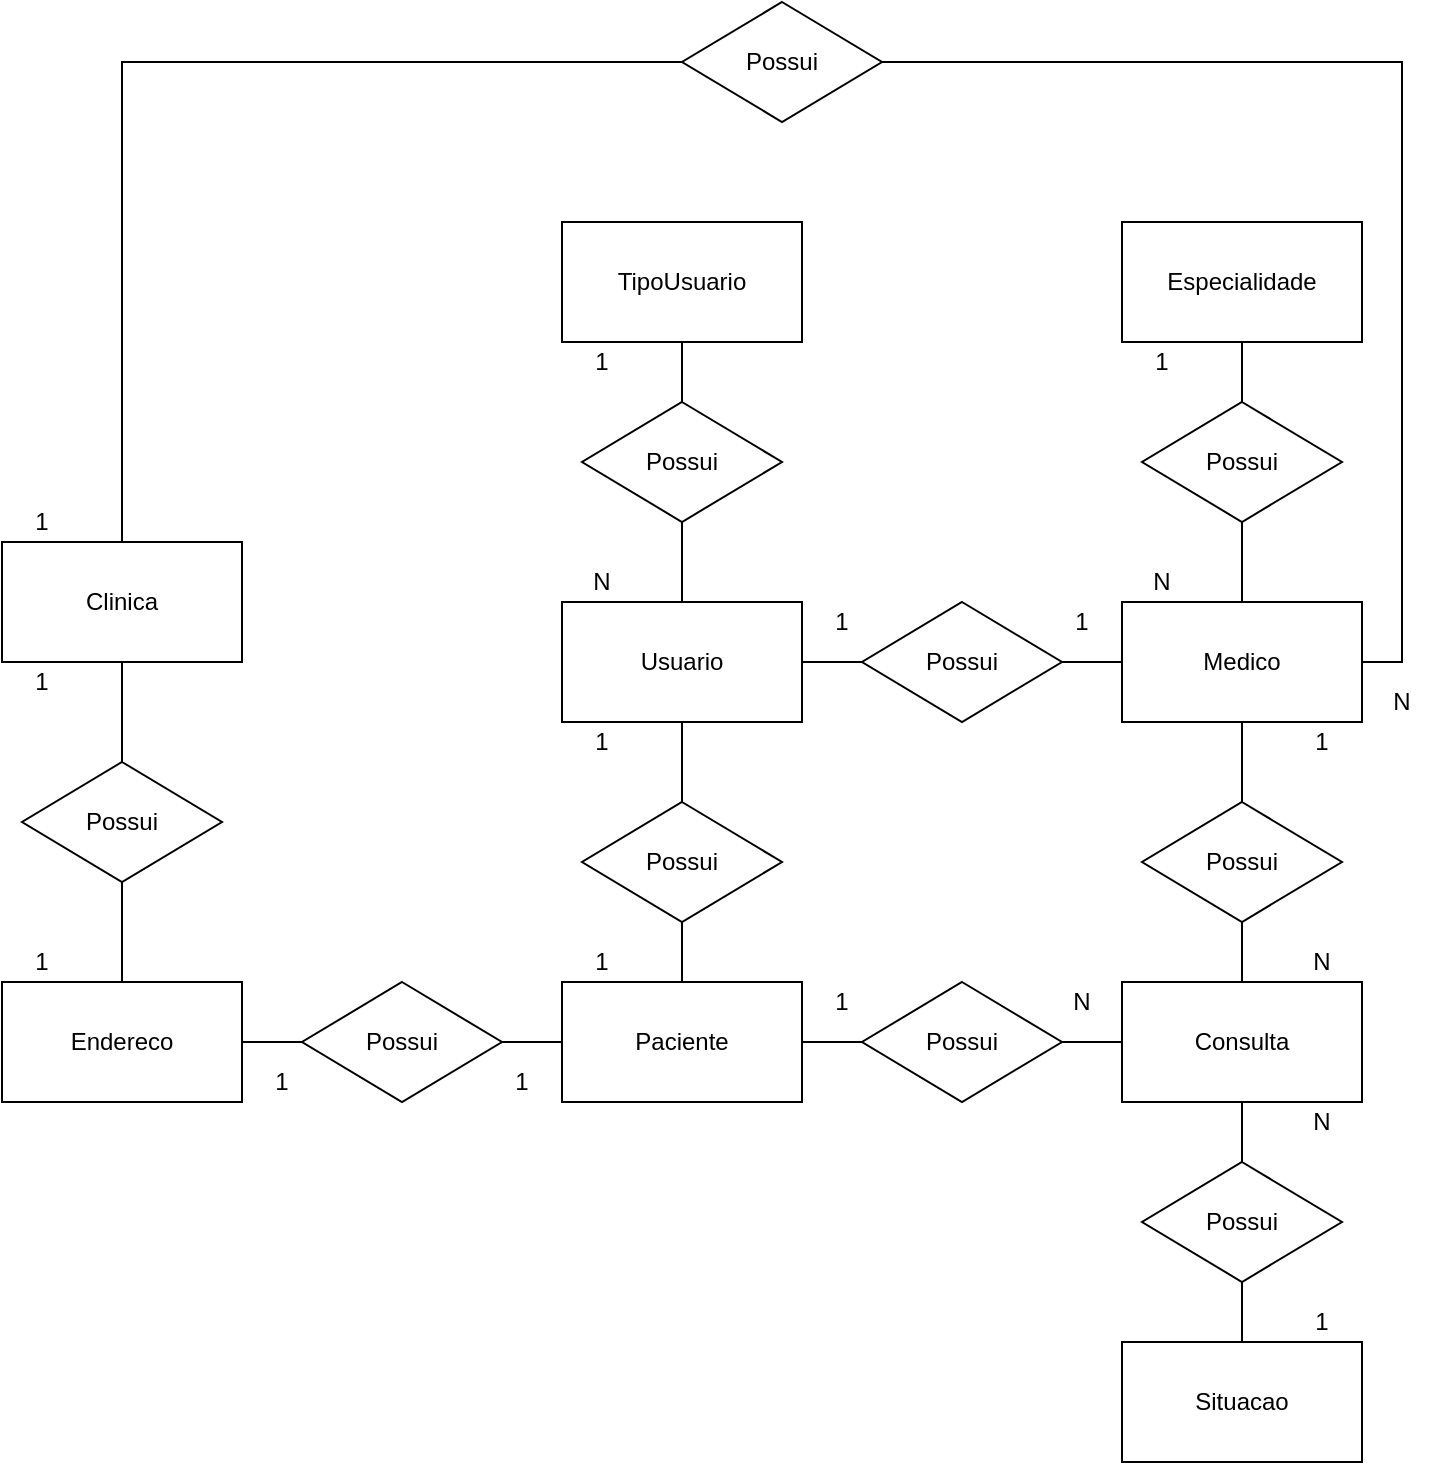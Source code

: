 <mxfile version="14.9.8" type="device" pages="2"><diagram id="NN5itwvlC7wCVnkC9yzp" name="Conceitual"><mxGraphModel dx="1483" dy="1996" grid="1" gridSize="10" guides="1" tooltips="1" connect="1" arrows="1" fold="1" page="1" pageScale="1" pageWidth="827" pageHeight="1169" math="0" shadow="0"><root><mxCell id="Fr-ftVOJ11gkCHemLK6q-0"/><mxCell id="Fr-ftVOJ11gkCHemLK6q-1" parent="Fr-ftVOJ11gkCHemLK6q-0"/><mxCell id="ZaC8-4kga8OkgwDO7q-s-0" value="Clinica" style="rounded=0;whiteSpace=wrap;html=1;" vertex="1" parent="Fr-ftVOJ11gkCHemLK6q-1"><mxGeometry x="53" y="-780" width="120" height="60" as="geometry"/></mxCell><mxCell id="ZaC8-4kga8OkgwDO7q-s-30" value="" style="edgeStyle=orthogonalEdgeStyle;rounded=0;orthogonalLoop=1;jettySize=auto;html=1;endArrow=none;endFill=0;" edge="1" parent="Fr-ftVOJ11gkCHemLK6q-1" source="ZaC8-4kga8OkgwDO7q-s-2" target="ZaC8-4kga8OkgwDO7q-s-8"><mxGeometry relative="1" as="geometry"/></mxCell><mxCell id="ZaC8-4kga8OkgwDO7q-s-41" value="" style="edgeStyle=orthogonalEdgeStyle;rounded=0;orthogonalLoop=1;jettySize=auto;html=1;endArrow=none;endFill=0;" edge="1" parent="Fr-ftVOJ11gkCHemLK6q-1" source="ZaC8-4kga8OkgwDO7q-s-2" target="ZaC8-4kga8OkgwDO7q-s-9"><mxGeometry relative="1" as="geometry"/></mxCell><mxCell id="ZaC8-4kga8OkgwDO7q-s-2" value="Usuario" style="rounded=0;whiteSpace=wrap;html=1;" vertex="1" parent="Fr-ftVOJ11gkCHemLK6q-1"><mxGeometry x="333" y="-750" width="120" height="60" as="geometry"/></mxCell><mxCell id="ZaC8-4kga8OkgwDO7q-s-24" value="" style="edgeStyle=orthogonalEdgeStyle;rounded=0;orthogonalLoop=1;jettySize=auto;html=1;endArrow=none;endFill=0;" edge="1" parent="Fr-ftVOJ11gkCHemLK6q-1" source="ZaC8-4kga8OkgwDO7q-s-3" target="ZaC8-4kga8OkgwDO7q-s-17"><mxGeometry relative="1" as="geometry"/></mxCell><mxCell id="ZaC8-4kga8OkgwDO7q-s-39" value="" style="edgeStyle=orthogonalEdgeStyle;rounded=0;orthogonalLoop=1;jettySize=auto;html=1;endArrow=none;endFill=0;" edge="1" parent="Fr-ftVOJ11gkCHemLK6q-1" source="ZaC8-4kga8OkgwDO7q-s-3" target="ZaC8-4kga8OkgwDO7q-s-13"><mxGeometry relative="1" as="geometry"/></mxCell><mxCell id="ZaC8-4kga8OkgwDO7q-s-42" value="" style="edgeStyle=orthogonalEdgeStyle;rounded=0;orthogonalLoop=1;jettySize=auto;html=1;endArrow=none;endFill=0;" edge="1" parent="Fr-ftVOJ11gkCHemLK6q-1" source="ZaC8-4kga8OkgwDO7q-s-3" target="ZaC8-4kga8OkgwDO7q-s-9"><mxGeometry relative="1" as="geometry"/></mxCell><mxCell id="ZaC8-4kga8OkgwDO7q-s-3" value="Paciente" style="rounded=0;whiteSpace=wrap;html=1;" vertex="1" parent="Fr-ftVOJ11gkCHemLK6q-1"><mxGeometry x="333" y="-560" width="120" height="60" as="geometry"/></mxCell><mxCell id="ZaC8-4kga8OkgwDO7q-s-34" value="" style="edgeStyle=orthogonalEdgeStyle;rounded=0;orthogonalLoop=1;jettySize=auto;html=1;endArrow=none;endFill=0;" edge="1" parent="Fr-ftVOJ11gkCHemLK6q-1" source="ZaC8-4kga8OkgwDO7q-s-4" target="ZaC8-4kga8OkgwDO7q-s-6"><mxGeometry relative="1" as="geometry"/></mxCell><mxCell id="ZaC8-4kga8OkgwDO7q-s-36" value="" style="edgeStyle=orthogonalEdgeStyle;rounded=0;orthogonalLoop=1;jettySize=auto;html=1;endArrow=none;endFill=0;" edge="1" parent="Fr-ftVOJ11gkCHemLK6q-1" source="ZaC8-4kga8OkgwDO7q-s-4" target="ZaC8-4kga8OkgwDO7q-s-12"><mxGeometry relative="1" as="geometry"/></mxCell><mxCell id="ZaC8-4kga8OkgwDO7q-s-4" value="Medico" style="rounded=0;whiteSpace=wrap;html=1;" vertex="1" parent="Fr-ftVOJ11gkCHemLK6q-1"><mxGeometry x="613" y="-750" width="120" height="60" as="geometry"/></mxCell><mxCell id="ZaC8-4kga8OkgwDO7q-s-5" value="Especialidade" style="rounded=0;whiteSpace=wrap;html=1;" vertex="1" parent="Fr-ftVOJ11gkCHemLK6q-1"><mxGeometry x="613" y="-940" width="120" height="60" as="geometry"/></mxCell><mxCell id="ZaC8-4kga8OkgwDO7q-s-35" value="" style="edgeStyle=orthogonalEdgeStyle;rounded=0;orthogonalLoop=1;jettySize=auto;html=1;endArrow=none;endFill=0;" edge="1" parent="Fr-ftVOJ11gkCHemLK6q-1" source="ZaC8-4kga8OkgwDO7q-s-6" target="ZaC8-4kga8OkgwDO7q-s-5"><mxGeometry relative="1" as="geometry"/></mxCell><mxCell id="ZaC8-4kga8OkgwDO7q-s-6" value="Possui" style="rhombus;whiteSpace=wrap;html=1;" vertex="1" parent="Fr-ftVOJ11gkCHemLK6q-1"><mxGeometry x="623" y="-850" width="100" height="60" as="geometry"/></mxCell><mxCell id="ZaC8-4kga8OkgwDO7q-s-7" value="TipoUsuario" style="rounded=0;whiteSpace=wrap;html=1;" vertex="1" parent="Fr-ftVOJ11gkCHemLK6q-1"><mxGeometry x="333" y="-940" width="120" height="60" as="geometry"/></mxCell><mxCell id="ZaC8-4kga8OkgwDO7q-s-31" value="" style="edgeStyle=orthogonalEdgeStyle;rounded=0;orthogonalLoop=1;jettySize=auto;html=1;endArrow=none;endFill=0;" edge="1" parent="Fr-ftVOJ11gkCHemLK6q-1" source="ZaC8-4kga8OkgwDO7q-s-8" target="ZaC8-4kga8OkgwDO7q-s-7"><mxGeometry relative="1" as="geometry"/></mxCell><mxCell id="ZaC8-4kga8OkgwDO7q-s-8" value="Possui" style="rhombus;whiteSpace=wrap;html=1;" vertex="1" parent="Fr-ftVOJ11gkCHemLK6q-1"><mxGeometry x="343" y="-850" width="100" height="60" as="geometry"/></mxCell><mxCell id="ZaC8-4kga8OkgwDO7q-s-9" value="Possui" style="rhombus;whiteSpace=wrap;html=1;" vertex="1" parent="Fr-ftVOJ11gkCHemLK6q-1"><mxGeometry x="343" y="-650" width="100" height="60" as="geometry"/></mxCell><mxCell id="ZaC8-4kga8OkgwDO7q-s-32" value="" style="edgeStyle=orthogonalEdgeStyle;rounded=0;orthogonalLoop=1;jettySize=auto;html=1;endArrow=none;endFill=0;" edge="1" parent="Fr-ftVOJ11gkCHemLK6q-1" source="ZaC8-4kga8OkgwDO7q-s-10" target="ZaC8-4kga8OkgwDO7q-s-2"><mxGeometry relative="1" as="geometry"/></mxCell><mxCell id="ZaC8-4kga8OkgwDO7q-s-33" value="" style="edgeStyle=orthogonalEdgeStyle;rounded=0;orthogonalLoop=1;jettySize=auto;html=1;endArrow=none;endFill=0;" edge="1" parent="Fr-ftVOJ11gkCHemLK6q-1" source="ZaC8-4kga8OkgwDO7q-s-10" target="ZaC8-4kga8OkgwDO7q-s-4"><mxGeometry relative="1" as="geometry"/></mxCell><mxCell id="ZaC8-4kga8OkgwDO7q-s-10" value="Possui" style="rhombus;whiteSpace=wrap;html=1;" vertex="1" parent="Fr-ftVOJ11gkCHemLK6q-1"><mxGeometry x="483" y="-750" width="100" height="60" as="geometry"/></mxCell><mxCell id="ZaC8-4kga8OkgwDO7q-s-38" value="" style="edgeStyle=orthogonalEdgeStyle;rounded=0;orthogonalLoop=1;jettySize=auto;html=1;endArrow=none;endFill=0;" edge="1" parent="Fr-ftVOJ11gkCHemLK6q-1" source="ZaC8-4kga8OkgwDO7q-s-11" target="ZaC8-4kga8OkgwDO7q-s-14"><mxGeometry relative="1" as="geometry"/></mxCell><mxCell id="ZaC8-4kga8OkgwDO7q-s-11" value="Consulta" style="rounded=0;whiteSpace=wrap;html=1;" vertex="1" parent="Fr-ftVOJ11gkCHemLK6q-1"><mxGeometry x="613" y="-560" width="120" height="60" as="geometry"/></mxCell><mxCell id="ZaC8-4kga8OkgwDO7q-s-37" value="" style="edgeStyle=orthogonalEdgeStyle;rounded=0;orthogonalLoop=1;jettySize=auto;html=1;endArrow=none;endFill=0;" edge="1" parent="Fr-ftVOJ11gkCHemLK6q-1" source="ZaC8-4kga8OkgwDO7q-s-12" target="ZaC8-4kga8OkgwDO7q-s-11"><mxGeometry relative="1" as="geometry"/></mxCell><mxCell id="ZaC8-4kga8OkgwDO7q-s-12" value="Possui" style="rhombus;whiteSpace=wrap;html=1;" vertex="1" parent="Fr-ftVOJ11gkCHemLK6q-1"><mxGeometry x="623" y="-650" width="100" height="60" as="geometry"/></mxCell><mxCell id="ZaC8-4kga8OkgwDO7q-s-40" value="" style="edgeStyle=orthogonalEdgeStyle;rounded=0;orthogonalLoop=1;jettySize=auto;html=1;endArrow=none;endFill=0;" edge="1" parent="Fr-ftVOJ11gkCHemLK6q-1" source="ZaC8-4kga8OkgwDO7q-s-13" target="ZaC8-4kga8OkgwDO7q-s-11"><mxGeometry relative="1" as="geometry"/></mxCell><mxCell id="ZaC8-4kga8OkgwDO7q-s-13" value="Possui" style="rhombus;whiteSpace=wrap;html=1;" vertex="1" parent="Fr-ftVOJ11gkCHemLK6q-1"><mxGeometry x="483" y="-560" width="100" height="60" as="geometry"/></mxCell><mxCell id="ZaC8-4kga8OkgwDO7q-s-14" value="Possui" style="rhombus;whiteSpace=wrap;html=1;" vertex="1" parent="Fr-ftVOJ11gkCHemLK6q-1"><mxGeometry x="623" y="-470" width="100" height="60" as="geometry"/></mxCell><mxCell id="ZaC8-4kga8OkgwDO7q-s-43" value="" style="edgeStyle=orthogonalEdgeStyle;rounded=0;orthogonalLoop=1;jettySize=auto;html=1;endArrow=none;endFill=0;" edge="1" parent="Fr-ftVOJ11gkCHemLK6q-1" source="ZaC8-4kga8OkgwDO7q-s-15" target="ZaC8-4kga8OkgwDO7q-s-14"><mxGeometry relative="1" as="geometry"/></mxCell><mxCell id="ZaC8-4kga8OkgwDO7q-s-15" value="Situacao" style="rounded=0;whiteSpace=wrap;html=1;" vertex="1" parent="Fr-ftVOJ11gkCHemLK6q-1"><mxGeometry x="613" y="-380" width="120" height="60" as="geometry"/></mxCell><mxCell id="ZaC8-4kga8OkgwDO7q-s-23" value="" style="edgeStyle=orthogonalEdgeStyle;rounded=0;orthogonalLoop=1;jettySize=auto;html=1;endArrow=none;endFill=0;" edge="1" parent="Fr-ftVOJ11gkCHemLK6q-1" source="ZaC8-4kga8OkgwDO7q-s-16" target="ZaC8-4kga8OkgwDO7q-s-17"><mxGeometry relative="1" as="geometry"/></mxCell><mxCell id="ZaC8-4kga8OkgwDO7q-s-16" value="Endereco" style="rounded=0;whiteSpace=wrap;html=1;" vertex="1" parent="Fr-ftVOJ11gkCHemLK6q-1"><mxGeometry x="53" y="-560" width="120" height="60" as="geometry"/></mxCell><mxCell id="ZaC8-4kga8OkgwDO7q-s-17" value="Possui" style="rhombus;whiteSpace=wrap;html=1;" vertex="1" parent="Fr-ftVOJ11gkCHemLK6q-1"><mxGeometry x="203" y="-560" width="100" height="60" as="geometry"/></mxCell><mxCell id="ZaC8-4kga8OkgwDO7q-s-26" value="" style="edgeStyle=orthogonalEdgeStyle;rounded=0;orthogonalLoop=1;jettySize=auto;html=1;endArrow=none;endFill=0;" edge="1" parent="Fr-ftVOJ11gkCHemLK6q-1" source="ZaC8-4kga8OkgwDO7q-s-25" target="ZaC8-4kga8OkgwDO7q-s-0"><mxGeometry relative="1" as="geometry"/></mxCell><mxCell id="ZaC8-4kga8OkgwDO7q-s-27" value="" style="edgeStyle=orthogonalEdgeStyle;rounded=0;orthogonalLoop=1;jettySize=auto;html=1;endArrow=none;endFill=0;" edge="1" parent="Fr-ftVOJ11gkCHemLK6q-1" source="ZaC8-4kga8OkgwDO7q-s-25" target="ZaC8-4kga8OkgwDO7q-s-16"><mxGeometry relative="1" as="geometry"/></mxCell><mxCell id="ZaC8-4kga8OkgwDO7q-s-25" value="Possui" style="rhombus;whiteSpace=wrap;html=1;" vertex="1" parent="Fr-ftVOJ11gkCHemLK6q-1"><mxGeometry x="63" y="-670" width="100" height="60" as="geometry"/></mxCell><mxCell id="ZaC8-4kga8OkgwDO7q-s-44" value="1" style="text;html=1;strokeColor=none;fillColor=none;align=center;verticalAlign=middle;whiteSpace=wrap;rounded=0;" vertex="1" parent="Fr-ftVOJ11gkCHemLK6q-1"><mxGeometry x="53" y="-720" width="40" height="20" as="geometry"/></mxCell><mxCell id="ZaC8-4kga8OkgwDO7q-s-45" value="1" style="text;html=1;strokeColor=none;fillColor=none;align=center;verticalAlign=middle;whiteSpace=wrap;rounded=0;" vertex="1" parent="Fr-ftVOJ11gkCHemLK6q-1"><mxGeometry x="53" y="-580" width="40" height="20" as="geometry"/></mxCell><mxCell id="ZaC8-4kga8OkgwDO7q-s-46" value="1" style="text;html=1;strokeColor=none;fillColor=none;align=center;verticalAlign=middle;whiteSpace=wrap;rounded=0;" vertex="1" parent="Fr-ftVOJ11gkCHemLK6q-1"><mxGeometry x="173" y="-520" width="40" height="20" as="geometry"/></mxCell><mxCell id="ZaC8-4kga8OkgwDO7q-s-47" value="1" style="text;html=1;strokeColor=none;fillColor=none;align=center;verticalAlign=middle;whiteSpace=wrap;rounded=0;" vertex="1" parent="Fr-ftVOJ11gkCHemLK6q-1"><mxGeometry x="293" y="-520" width="40" height="20" as="geometry"/></mxCell><mxCell id="ZaC8-4kga8OkgwDO7q-s-48" value="1" style="text;html=1;strokeColor=none;fillColor=none;align=center;verticalAlign=middle;whiteSpace=wrap;rounded=0;" vertex="1" parent="Fr-ftVOJ11gkCHemLK6q-1"><mxGeometry x="333" y="-880" width="40" height="20" as="geometry"/></mxCell><mxCell id="ZaC8-4kga8OkgwDO7q-s-51" value="N" style="text;html=1;strokeColor=none;fillColor=none;align=center;verticalAlign=middle;whiteSpace=wrap;rounded=0;" vertex="1" parent="Fr-ftVOJ11gkCHemLK6q-1"><mxGeometry x="333" y="-770" width="40" height="20" as="geometry"/></mxCell><mxCell id="ZaC8-4kga8OkgwDO7q-s-52" value="1" style="text;html=1;strokeColor=none;fillColor=none;align=center;verticalAlign=middle;whiteSpace=wrap;rounded=0;" vertex="1" parent="Fr-ftVOJ11gkCHemLK6q-1"><mxGeometry x="613" y="-880" width="40" height="20" as="geometry"/></mxCell><mxCell id="ZaC8-4kga8OkgwDO7q-s-53" value="N" style="text;html=1;strokeColor=none;fillColor=none;align=center;verticalAlign=middle;whiteSpace=wrap;rounded=0;" vertex="1" parent="Fr-ftVOJ11gkCHemLK6q-1"><mxGeometry x="613" y="-770" width="40" height="20" as="geometry"/></mxCell><mxCell id="ZaC8-4kga8OkgwDO7q-s-54" value="1" style="text;html=1;strokeColor=none;fillColor=none;align=center;verticalAlign=middle;whiteSpace=wrap;rounded=0;" vertex="1" parent="Fr-ftVOJ11gkCHemLK6q-1"><mxGeometry x="693" y="-690" width="40" height="20" as="geometry"/></mxCell><mxCell id="ZaC8-4kga8OkgwDO7q-s-55" value="N" style="text;html=1;strokeColor=none;fillColor=none;align=center;verticalAlign=middle;whiteSpace=wrap;rounded=0;" vertex="1" parent="Fr-ftVOJ11gkCHemLK6q-1"><mxGeometry x="693" y="-580" width="40" height="20" as="geometry"/></mxCell><mxCell id="ZaC8-4kga8OkgwDO7q-s-57" value="N" style="text;html=1;strokeColor=none;fillColor=none;align=center;verticalAlign=middle;whiteSpace=wrap;rounded=0;" vertex="1" parent="Fr-ftVOJ11gkCHemLK6q-1"><mxGeometry x="573" y="-560" width="40" height="20" as="geometry"/></mxCell><mxCell id="ZaC8-4kga8OkgwDO7q-s-58" value="1" style="text;html=1;strokeColor=none;fillColor=none;align=center;verticalAlign=middle;whiteSpace=wrap;rounded=0;" vertex="1" parent="Fr-ftVOJ11gkCHemLK6q-1"><mxGeometry x="453" y="-560" width="40" height="20" as="geometry"/></mxCell><mxCell id="ZaC8-4kga8OkgwDO7q-s-59" value="N" style="text;html=1;strokeColor=none;fillColor=none;align=center;verticalAlign=middle;whiteSpace=wrap;rounded=0;" vertex="1" parent="Fr-ftVOJ11gkCHemLK6q-1"><mxGeometry x="693" y="-500" width="40" height="20" as="geometry"/></mxCell><mxCell id="ZaC8-4kga8OkgwDO7q-s-60" value="1" style="text;html=1;strokeColor=none;fillColor=none;align=center;verticalAlign=middle;whiteSpace=wrap;rounded=0;" vertex="1" parent="Fr-ftVOJ11gkCHemLK6q-1"><mxGeometry x="693" y="-400" width="40" height="20" as="geometry"/></mxCell><mxCell id="ZaC8-4kga8OkgwDO7q-s-62" value="1" style="text;html=1;strokeColor=none;fillColor=none;align=center;verticalAlign=middle;whiteSpace=wrap;rounded=0;" vertex="1" parent="Fr-ftVOJ11gkCHemLK6q-1"><mxGeometry x="333" y="-690" width="40" height="20" as="geometry"/></mxCell><mxCell id="ZaC8-4kga8OkgwDO7q-s-64" value="1" style="text;html=1;strokeColor=none;fillColor=none;align=center;verticalAlign=middle;whiteSpace=wrap;rounded=0;" vertex="1" parent="Fr-ftVOJ11gkCHemLK6q-1"><mxGeometry x="333" y="-580" width="40" height="20" as="geometry"/></mxCell><mxCell id="ZaC8-4kga8OkgwDO7q-s-65" value="1" style="text;html=1;strokeColor=none;fillColor=none;align=center;verticalAlign=middle;whiteSpace=wrap;rounded=0;" vertex="1" parent="Fr-ftVOJ11gkCHemLK6q-1"><mxGeometry x="453" y="-750" width="40" height="20" as="geometry"/></mxCell><mxCell id="ZaC8-4kga8OkgwDO7q-s-66" value="1" style="text;html=1;strokeColor=none;fillColor=none;align=center;verticalAlign=middle;whiteSpace=wrap;rounded=0;" vertex="1" parent="Fr-ftVOJ11gkCHemLK6q-1"><mxGeometry x="573" y="-750" width="40" height="20" as="geometry"/></mxCell><mxCell id="ZaC8-4kga8OkgwDO7q-s-69" style="edgeStyle=orthogonalEdgeStyle;rounded=0;orthogonalLoop=1;jettySize=auto;html=1;entryX=0.5;entryY=0;entryDx=0;entryDy=0;endArrow=none;endFill=0;" edge="1" parent="Fr-ftVOJ11gkCHemLK6q-1" source="ZaC8-4kga8OkgwDO7q-s-68" target="ZaC8-4kga8OkgwDO7q-s-0"><mxGeometry relative="1" as="geometry"/></mxCell><mxCell id="ZaC8-4kga8OkgwDO7q-s-70" style="edgeStyle=orthogonalEdgeStyle;rounded=0;orthogonalLoop=1;jettySize=auto;html=1;entryX=1;entryY=0.5;entryDx=0;entryDy=0;endArrow=none;endFill=0;" edge="1" parent="Fr-ftVOJ11gkCHemLK6q-1" source="ZaC8-4kga8OkgwDO7q-s-68" target="ZaC8-4kga8OkgwDO7q-s-4"><mxGeometry relative="1" as="geometry"/></mxCell><mxCell id="ZaC8-4kga8OkgwDO7q-s-68" value="Possui" style="rhombus;whiteSpace=wrap;html=1;" vertex="1" parent="Fr-ftVOJ11gkCHemLK6q-1"><mxGeometry x="393" y="-1050" width="100" height="60" as="geometry"/></mxCell><mxCell id="ZaC8-4kga8OkgwDO7q-s-71" value="N" style="text;html=1;strokeColor=none;fillColor=none;align=center;verticalAlign=middle;whiteSpace=wrap;rounded=0;" vertex="1" parent="Fr-ftVOJ11gkCHemLK6q-1"><mxGeometry x="733" y="-710" width="40" height="20" as="geometry"/></mxCell><mxCell id="ZaC8-4kga8OkgwDO7q-s-72" value="1" style="text;html=1;strokeColor=none;fillColor=none;align=center;verticalAlign=middle;whiteSpace=wrap;rounded=0;" vertex="1" parent="Fr-ftVOJ11gkCHemLK6q-1"><mxGeometry x="53" y="-800" width="40" height="20" as="geometry"/></mxCell></root></mxGraphModel></diagram><diagram id="MwSaxMjtyNMGz2Ev8h6D" name="Logico"><mxGraphModel dx="1730" dy="965" grid="1" gridSize="10" guides="1" tooltips="1" connect="1" arrows="1" fold="1" page="1" pageScale="1" pageWidth="827" pageHeight="1169" math="0" shadow="0"><root><mxCell id="OFHB5NOxEeXYS6NHtwy0-0"/><mxCell id="OFHB5NOxEeXYS6NHtwy0-1" parent="OFHB5NOxEeXYS6NHtwy0-0"/><mxCell id="luWLUpwtZdIij1X3o6t1-13" value="Clinica" style="shape=table;startSize=30;container=1;collapsible=1;childLayout=tableLayout;fixedRows=1;rowLines=0;fontStyle=1;align=center;resizeLast=1;" vertex="1" parent="OFHB5NOxEeXYS6NHtwy0-1"><mxGeometry x="40" y="40" width="180" height="250" as="geometry"/></mxCell><mxCell id="luWLUpwtZdIij1X3o6t1-14" value="" style="shape=partialRectangle;collapsible=0;dropTarget=0;pointerEvents=0;fillColor=none;top=0;left=0;bottom=0;right=0;points=[[0,0.5],[1,0.5]];portConstraint=eastwest;" vertex="1" parent="luWLUpwtZdIij1X3o6t1-13"><mxGeometry y="30" width="180" height="30" as="geometry"/></mxCell><mxCell id="luWLUpwtZdIij1X3o6t1-15" value="PK" style="shape=partialRectangle;connectable=0;fillColor=none;top=0;left=0;bottom=0;right=0;fontStyle=1;overflow=hidden;" vertex="1" parent="luWLUpwtZdIij1X3o6t1-14"><mxGeometry width="60" height="30" as="geometry"/></mxCell><mxCell id="luWLUpwtZdIij1X3o6t1-16" value="IdClinica" style="shape=partialRectangle;connectable=0;fillColor=none;top=0;left=0;bottom=0;right=0;align=left;spacingLeft=6;fontStyle=5;overflow=hidden;" vertex="1" parent="luWLUpwtZdIij1X3o6t1-14"><mxGeometry x="60" width="120" height="30" as="geometry"/></mxCell><mxCell id="luWLUpwtZdIij1X3o6t1-17" value="" style="shape=partialRectangle;collapsible=0;dropTarget=0;pointerEvents=0;fillColor=none;top=0;left=0;bottom=1;right=0;points=[[0,0.5],[1,0.5]];portConstraint=eastwest;" vertex="1" parent="luWLUpwtZdIij1X3o6t1-13"><mxGeometry y="60" width="180" height="30" as="geometry"/></mxCell><mxCell id="luWLUpwtZdIij1X3o6t1-18" value="FK" style="shape=partialRectangle;connectable=0;fillColor=none;top=0;left=0;bottom=0;right=0;fontStyle=1;overflow=hidden;" vertex="1" parent="luWLUpwtZdIij1X3o6t1-17"><mxGeometry width="60" height="30" as="geometry"/></mxCell><mxCell id="luWLUpwtZdIij1X3o6t1-19" value="IdEndereco" style="shape=partialRectangle;connectable=0;fillColor=none;top=0;left=0;bottom=0;right=0;align=left;spacingLeft=6;fontStyle=5;overflow=hidden;" vertex="1" parent="luWLUpwtZdIij1X3o6t1-17"><mxGeometry x="60" width="120" height="30" as="geometry"/></mxCell><mxCell id="luWLUpwtZdIij1X3o6t1-20" value="" style="shape=partialRectangle;collapsible=0;dropTarget=0;pointerEvents=0;fillColor=none;top=0;left=0;bottom=0;right=0;points=[[0,0.5],[1,0.5]];portConstraint=eastwest;" vertex="1" parent="luWLUpwtZdIij1X3o6t1-13"><mxGeometry y="90" width="180" height="30" as="geometry"/></mxCell><mxCell id="luWLUpwtZdIij1X3o6t1-21" value="" style="shape=partialRectangle;connectable=0;fillColor=none;top=0;left=0;bottom=0;right=0;editable=1;overflow=hidden;" vertex="1" parent="luWLUpwtZdIij1X3o6t1-20"><mxGeometry width="60" height="30" as="geometry"/></mxCell><mxCell id="luWLUpwtZdIij1X3o6t1-22" value="NomeFantasia" style="shape=partialRectangle;connectable=0;fillColor=none;top=0;left=0;bottom=0;right=0;align=left;spacingLeft=6;overflow=hidden;" vertex="1" parent="luWLUpwtZdIij1X3o6t1-20"><mxGeometry x="60" width="120" height="30" as="geometry"/></mxCell><mxCell id="luWLUpwtZdIij1X3o6t1-26" value="" style="shape=partialRectangle;collapsible=0;dropTarget=0;pointerEvents=0;fillColor=none;top=0;left=0;bottom=0;right=0;points=[[0,0.5],[1,0.5]];portConstraint=eastwest;" vertex="1" parent="luWLUpwtZdIij1X3o6t1-13"><mxGeometry y="120" width="180" height="30" as="geometry"/></mxCell><mxCell id="luWLUpwtZdIij1X3o6t1-27" value="" style="shape=partialRectangle;connectable=0;fillColor=none;top=0;left=0;bottom=0;right=0;editable=1;overflow=hidden;" vertex="1" parent="luWLUpwtZdIij1X3o6t1-26"><mxGeometry width="60" height="30" as="geometry"/></mxCell><mxCell id="luWLUpwtZdIij1X3o6t1-28" value="CNPJ" style="shape=partialRectangle;connectable=0;fillColor=none;top=0;left=0;bottom=0;right=0;align=left;spacingLeft=6;overflow=hidden;" vertex="1" parent="luWLUpwtZdIij1X3o6t1-26"><mxGeometry x="60" width="120" height="30" as="geometry"/></mxCell><mxCell id="luWLUpwtZdIij1X3o6t1-23" value="" style="shape=partialRectangle;collapsible=0;dropTarget=0;pointerEvents=0;fillColor=none;top=0;left=0;bottom=0;right=0;points=[[0,0.5],[1,0.5]];portConstraint=eastwest;" vertex="1" parent="luWLUpwtZdIij1X3o6t1-13"><mxGeometry y="150" width="180" height="30" as="geometry"/></mxCell><mxCell id="luWLUpwtZdIij1X3o6t1-24" value="" style="shape=partialRectangle;connectable=0;fillColor=none;top=0;left=0;bottom=0;right=0;editable=1;overflow=hidden;" vertex="1" parent="luWLUpwtZdIij1X3o6t1-23"><mxGeometry width="60" height="30" as="geometry"/></mxCell><mxCell id="luWLUpwtZdIij1X3o6t1-25" value="RazaoSocial" style="shape=partialRectangle;connectable=0;fillColor=none;top=0;left=0;bottom=0;right=0;align=left;spacingLeft=6;overflow=hidden;" vertex="1" parent="luWLUpwtZdIij1X3o6t1-23"><mxGeometry x="60" width="120" height="30" as="geometry"/></mxCell><mxCell id="luWLUpwtZdIij1X3o6t1-29" value="" style="shape=partialRectangle;collapsible=0;dropTarget=0;pointerEvents=0;fillColor=none;top=0;left=0;bottom=0;right=0;points=[[0,0.5],[1,0.5]];portConstraint=eastwest;" vertex="1" parent="luWLUpwtZdIij1X3o6t1-13"><mxGeometry y="180" width="180" height="30" as="geometry"/></mxCell><mxCell id="luWLUpwtZdIij1X3o6t1-30" value="" style="shape=partialRectangle;connectable=0;fillColor=none;top=0;left=0;bottom=0;right=0;editable=1;overflow=hidden;" vertex="1" parent="luWLUpwtZdIij1X3o6t1-29"><mxGeometry width="60" height="30" as="geometry"/></mxCell><mxCell id="luWLUpwtZdIij1X3o6t1-31" value="HorarioAbertura" style="shape=partialRectangle;connectable=0;fillColor=none;top=0;left=0;bottom=0;right=0;align=left;spacingLeft=6;overflow=hidden;" vertex="1" parent="luWLUpwtZdIij1X3o6t1-29"><mxGeometry x="60" width="120" height="30" as="geometry"/></mxCell><mxCell id="luWLUpwtZdIij1X3o6t1-32" value="" style="shape=partialRectangle;collapsible=0;dropTarget=0;pointerEvents=0;fillColor=none;top=0;left=0;bottom=0;right=0;points=[[0,0.5],[1,0.5]];portConstraint=eastwest;" vertex="1" parent="luWLUpwtZdIij1X3o6t1-13"><mxGeometry y="210" width="180" height="30" as="geometry"/></mxCell><mxCell id="luWLUpwtZdIij1X3o6t1-33" value="" style="shape=partialRectangle;connectable=0;fillColor=none;top=0;left=0;bottom=0;right=0;editable=1;overflow=hidden;" vertex="1" parent="luWLUpwtZdIij1X3o6t1-32"><mxGeometry width="60" height="30" as="geometry"/></mxCell><mxCell id="luWLUpwtZdIij1X3o6t1-34" value="HorarioFechamento" style="shape=partialRectangle;connectable=0;fillColor=none;top=0;left=0;bottom=0;right=0;align=left;spacingLeft=6;overflow=hidden;" vertex="1" parent="luWLUpwtZdIij1X3o6t1-32"><mxGeometry x="60" width="120" height="30" as="geometry"/></mxCell><mxCell id="xJ2onb6BY81-uRqag4BB-0" value="Endereco" style="shape=table;startSize=30;container=1;collapsible=1;childLayout=tableLayout;fixedRows=1;rowLines=0;fontStyle=1;align=center;resizeLast=1;" vertex="1" parent="OFHB5NOxEeXYS6NHtwy0-1"><mxGeometry x="40" y="450" width="180" height="250" as="geometry"/></mxCell><mxCell id="xJ2onb6BY81-uRqag4BB-1" value="" style="shape=partialRectangle;collapsible=0;dropTarget=0;pointerEvents=0;fillColor=none;top=0;left=0;bottom=1;right=0;points=[[0,0.5],[1,0.5]];portConstraint=eastwest;" vertex="1" parent="xJ2onb6BY81-uRqag4BB-0"><mxGeometry y="30" width="180" height="30" as="geometry"/></mxCell><mxCell id="xJ2onb6BY81-uRqag4BB-2" value="PK" style="shape=partialRectangle;connectable=0;fillColor=none;top=0;left=0;bottom=0;right=0;fontStyle=1;overflow=hidden;" vertex="1" parent="xJ2onb6BY81-uRqag4BB-1"><mxGeometry width="30" height="30" as="geometry"/></mxCell><mxCell id="xJ2onb6BY81-uRqag4BB-3" value="IdEndereco" style="shape=partialRectangle;connectable=0;fillColor=none;top=0;left=0;bottom=0;right=0;align=left;spacingLeft=6;fontStyle=5;overflow=hidden;" vertex="1" parent="xJ2onb6BY81-uRqag4BB-1"><mxGeometry x="30" width="150" height="30" as="geometry"/></mxCell><mxCell id="xJ2onb6BY81-uRqag4BB-4" value="" style="shape=partialRectangle;collapsible=0;dropTarget=0;pointerEvents=0;fillColor=none;top=0;left=0;bottom=0;right=0;points=[[0,0.5],[1,0.5]];portConstraint=eastwest;" vertex="1" parent="xJ2onb6BY81-uRqag4BB-0"><mxGeometry y="60" width="180" height="30" as="geometry"/></mxCell><mxCell id="xJ2onb6BY81-uRqag4BB-5" value="" style="shape=partialRectangle;connectable=0;fillColor=none;top=0;left=0;bottom=0;right=0;editable=1;overflow=hidden;" vertex="1" parent="xJ2onb6BY81-uRqag4BB-4"><mxGeometry width="30" height="30" as="geometry"/></mxCell><mxCell id="xJ2onb6BY81-uRqag4BB-6" value="Rua" style="shape=partialRectangle;connectable=0;fillColor=none;top=0;left=0;bottom=0;right=0;align=left;spacingLeft=6;overflow=hidden;" vertex="1" parent="xJ2onb6BY81-uRqag4BB-4"><mxGeometry x="30" width="150" height="30" as="geometry"/></mxCell><mxCell id="xJ2onb6BY81-uRqag4BB-7" value="" style="shape=partialRectangle;collapsible=0;dropTarget=0;pointerEvents=0;fillColor=none;top=0;left=0;bottom=0;right=0;points=[[0,0.5],[1,0.5]];portConstraint=eastwest;" vertex="1" parent="xJ2onb6BY81-uRqag4BB-0"><mxGeometry y="90" width="180" height="30" as="geometry"/></mxCell><mxCell id="xJ2onb6BY81-uRqag4BB-8" value="" style="shape=partialRectangle;connectable=0;fillColor=none;top=0;left=0;bottom=0;right=0;editable=1;overflow=hidden;" vertex="1" parent="xJ2onb6BY81-uRqag4BB-7"><mxGeometry width="30" height="30" as="geometry"/></mxCell><mxCell id="xJ2onb6BY81-uRqag4BB-9" value="Numero" style="shape=partialRectangle;connectable=0;fillColor=none;top=0;left=0;bottom=0;right=0;align=left;spacingLeft=6;overflow=hidden;" vertex="1" parent="xJ2onb6BY81-uRqag4BB-7"><mxGeometry x="30" width="150" height="30" as="geometry"/></mxCell><mxCell id="xJ2onb6BY81-uRqag4BB-10" value="" style="shape=partialRectangle;collapsible=0;dropTarget=0;pointerEvents=0;fillColor=none;top=0;left=0;bottom=0;right=0;points=[[0,0.5],[1,0.5]];portConstraint=eastwest;" vertex="1" parent="xJ2onb6BY81-uRqag4BB-0"><mxGeometry y="120" width="180" height="30" as="geometry"/></mxCell><mxCell id="xJ2onb6BY81-uRqag4BB-11" value="" style="shape=partialRectangle;connectable=0;fillColor=none;top=0;left=0;bottom=0;right=0;editable=1;overflow=hidden;" vertex="1" parent="xJ2onb6BY81-uRqag4BB-10"><mxGeometry width="30" height="30" as="geometry"/></mxCell><mxCell id="xJ2onb6BY81-uRqag4BB-12" value="Bairro" style="shape=partialRectangle;connectable=0;fillColor=none;top=0;left=0;bottom=0;right=0;align=left;spacingLeft=6;overflow=hidden;" vertex="1" parent="xJ2onb6BY81-uRqag4BB-10"><mxGeometry x="30" width="150" height="30" as="geometry"/></mxCell><mxCell id="uw4Rk22fihRGMSpABQOu-0" value="" style="shape=partialRectangle;collapsible=0;dropTarget=0;pointerEvents=0;fillColor=none;top=0;left=0;bottom=0;right=0;points=[[0,0.5],[1,0.5]];portConstraint=eastwest;" vertex="1" parent="xJ2onb6BY81-uRqag4BB-0"><mxGeometry y="150" width="180" height="30" as="geometry"/></mxCell><mxCell id="uw4Rk22fihRGMSpABQOu-1" value="" style="shape=partialRectangle;connectable=0;fillColor=none;top=0;left=0;bottom=0;right=0;editable=1;overflow=hidden;" vertex="1" parent="uw4Rk22fihRGMSpABQOu-0"><mxGeometry width="30" height="30" as="geometry"/></mxCell><mxCell id="uw4Rk22fihRGMSpABQOu-2" value="Cidade" style="shape=partialRectangle;connectable=0;fillColor=none;top=0;left=0;bottom=0;right=0;align=left;spacingLeft=6;overflow=hidden;" vertex="1" parent="uw4Rk22fihRGMSpABQOu-0"><mxGeometry x="30" width="150" height="30" as="geometry"/></mxCell><mxCell id="uw4Rk22fihRGMSpABQOu-3" value="" style="shape=partialRectangle;collapsible=0;dropTarget=0;pointerEvents=0;fillColor=none;top=0;left=0;bottom=0;right=0;points=[[0,0.5],[1,0.5]];portConstraint=eastwest;" vertex="1" parent="xJ2onb6BY81-uRqag4BB-0"><mxGeometry y="180" width="180" height="30" as="geometry"/></mxCell><mxCell id="uw4Rk22fihRGMSpABQOu-4" value="" style="shape=partialRectangle;connectable=0;fillColor=none;top=0;left=0;bottom=0;right=0;editable=1;overflow=hidden;" vertex="1" parent="uw4Rk22fihRGMSpABQOu-3"><mxGeometry width="30" height="30" as="geometry"/></mxCell><mxCell id="uw4Rk22fihRGMSpABQOu-5" value="Estado" style="shape=partialRectangle;connectable=0;fillColor=none;top=0;left=0;bottom=0;right=0;align=left;spacingLeft=6;overflow=hidden;" vertex="1" parent="uw4Rk22fihRGMSpABQOu-3"><mxGeometry x="30" width="150" height="30" as="geometry"/></mxCell><mxCell id="uw4Rk22fihRGMSpABQOu-6" value="" style="shape=partialRectangle;collapsible=0;dropTarget=0;pointerEvents=0;fillColor=none;top=0;left=0;bottom=0;right=0;points=[[0,0.5],[1,0.5]];portConstraint=eastwest;" vertex="1" parent="xJ2onb6BY81-uRqag4BB-0"><mxGeometry y="210" width="180" height="30" as="geometry"/></mxCell><mxCell id="uw4Rk22fihRGMSpABQOu-7" value="" style="shape=partialRectangle;connectable=0;fillColor=none;top=0;left=0;bottom=0;right=0;editable=1;overflow=hidden;" vertex="1" parent="uw4Rk22fihRGMSpABQOu-6"><mxGeometry width="30" height="30" as="geometry"/></mxCell><mxCell id="uw4Rk22fihRGMSpABQOu-8" value="CEP" style="shape=partialRectangle;connectable=0;fillColor=none;top=0;left=0;bottom=0;right=0;align=left;spacingLeft=6;overflow=hidden;" vertex="1" parent="uw4Rk22fihRGMSpABQOu-6"><mxGeometry x="30" width="150" height="30" as="geometry"/></mxCell><mxCell id="Ub1puRpgR5vvxyYVU1a4-0" value="" style="edgeStyle=entityRelationEdgeStyle;fontSize=12;html=1;endArrow=ERmandOne;startArrow=ERmandOne;entryX=1;entryY=0.5;entryDx=0;entryDy=0;" edge="1" parent="OFHB5NOxEeXYS6NHtwy0-1" source="xJ2onb6BY81-uRqag4BB-1" target="luWLUpwtZdIij1X3o6t1-17"><mxGeometry width="100" height="100" relative="1" as="geometry"><mxPoint x="-30" y="415" as="sourcePoint"/><mxPoint x="210" y="110" as="targetPoint"/></mxGeometry></mxCell><mxCell id="9OCTRSGb4pMG648LnvGy-0" value="Paciente" style="shape=table;startSize=30;container=1;collapsible=1;childLayout=tableLayout;fixedRows=1;rowLines=0;fontStyle=1;align=center;resizeLast=1;" vertex="1" parent="OFHB5NOxEeXYS6NHtwy0-1"><mxGeometry x="350" y="450" width="180" height="280" as="geometry"/></mxCell><mxCell id="9OCTRSGb4pMG648LnvGy-1" value="" style="shape=partialRectangle;collapsible=0;dropTarget=0;pointerEvents=0;fillColor=none;top=0;left=0;bottom=0;right=0;points=[[0,0.5],[1,0.5]];portConstraint=eastwest;" vertex="1" parent="9OCTRSGb4pMG648LnvGy-0"><mxGeometry y="30" width="180" height="30" as="geometry"/></mxCell><mxCell id="9OCTRSGb4pMG648LnvGy-2" value="PK" style="shape=partialRectangle;connectable=0;fillColor=none;top=0;left=0;bottom=0;right=0;fontStyle=1;overflow=hidden;" vertex="1" parent="9OCTRSGb4pMG648LnvGy-1"><mxGeometry width="60" height="30" as="geometry"/></mxCell><mxCell id="9OCTRSGb4pMG648LnvGy-3" value="IdPaciente" style="shape=partialRectangle;connectable=0;fillColor=none;top=0;left=0;bottom=0;right=0;align=left;spacingLeft=6;fontStyle=5;overflow=hidden;" vertex="1" parent="9OCTRSGb4pMG648LnvGy-1"><mxGeometry x="60" width="120" height="30" as="geometry"/></mxCell><mxCell id="jazbdCSZG5W_q2Nk0NkH-3" value="" style="shape=partialRectangle;collapsible=0;dropTarget=0;pointerEvents=0;fillColor=none;top=0;left=0;bottom=0;right=0;points=[[0,0.5],[1,0.5]];portConstraint=eastwest;" vertex="1" parent="9OCTRSGb4pMG648LnvGy-0"><mxGeometry y="60" width="180" height="30" as="geometry"/></mxCell><mxCell id="jazbdCSZG5W_q2Nk0NkH-4" value="FK" style="shape=partialRectangle;connectable=0;fillColor=none;top=0;left=0;bottom=0;right=0;fontStyle=1;overflow=hidden;" vertex="1" parent="jazbdCSZG5W_q2Nk0NkH-3"><mxGeometry width="60" height="30" as="geometry"/></mxCell><mxCell id="jazbdCSZG5W_q2Nk0NkH-5" value="IdUsuario" style="shape=partialRectangle;connectable=0;fillColor=none;top=0;left=0;bottom=0;right=0;align=left;spacingLeft=6;fontStyle=5;overflow=hidden;" vertex="1" parent="jazbdCSZG5W_q2Nk0NkH-3"><mxGeometry x="60" width="120" height="30" as="geometry"/></mxCell><mxCell id="9OCTRSGb4pMG648LnvGy-4" value="" style="shape=partialRectangle;collapsible=0;dropTarget=0;pointerEvents=0;fillColor=none;top=0;left=0;bottom=1;right=0;points=[[0,0.5],[1,0.5]];portConstraint=eastwest;" vertex="1" parent="9OCTRSGb4pMG648LnvGy-0"><mxGeometry y="90" width="180" height="30" as="geometry"/></mxCell><mxCell id="9OCTRSGb4pMG648LnvGy-5" value="FK" style="shape=partialRectangle;connectable=0;fillColor=none;top=0;left=0;bottom=0;right=0;fontStyle=1;overflow=hidden;" vertex="1" parent="9OCTRSGb4pMG648LnvGy-4"><mxGeometry width="60" height="30" as="geometry"/></mxCell><mxCell id="9OCTRSGb4pMG648LnvGy-6" value="IdEndereco" style="shape=partialRectangle;connectable=0;fillColor=none;top=0;left=0;bottom=0;right=0;align=left;spacingLeft=6;fontStyle=5;overflow=hidden;" vertex="1" parent="9OCTRSGb4pMG648LnvGy-4"><mxGeometry x="60" width="120" height="30" as="geometry"/></mxCell><mxCell id="9OCTRSGb4pMG648LnvGy-7" value="" style="shape=partialRectangle;collapsible=0;dropTarget=0;pointerEvents=0;fillColor=none;top=0;left=0;bottom=0;right=0;points=[[0,0.5],[1,0.5]];portConstraint=eastwest;" vertex="1" parent="9OCTRSGb4pMG648LnvGy-0"><mxGeometry y="120" width="180" height="30" as="geometry"/></mxCell><mxCell id="9OCTRSGb4pMG648LnvGy-8" value="" style="shape=partialRectangle;connectable=0;fillColor=none;top=0;left=0;bottom=0;right=0;editable=1;overflow=hidden;" vertex="1" parent="9OCTRSGb4pMG648LnvGy-7"><mxGeometry width="60" height="30" as="geometry"/></mxCell><mxCell id="9OCTRSGb4pMG648LnvGy-9" value="NomePaciente" style="shape=partialRectangle;connectable=0;fillColor=none;top=0;left=0;bottom=0;right=0;align=left;spacingLeft=6;overflow=hidden;" vertex="1" parent="9OCTRSGb4pMG648LnvGy-7"><mxGeometry x="60" width="120" height="30" as="geometry"/></mxCell><mxCell id="9OCTRSGb4pMG648LnvGy-10" value="" style="shape=partialRectangle;collapsible=0;dropTarget=0;pointerEvents=0;fillColor=none;top=0;left=0;bottom=0;right=0;points=[[0,0.5],[1,0.5]];portConstraint=eastwest;" vertex="1" parent="9OCTRSGb4pMG648LnvGy-0"><mxGeometry y="150" width="180" height="30" as="geometry"/></mxCell><mxCell id="9OCTRSGb4pMG648LnvGy-11" value="" style="shape=partialRectangle;connectable=0;fillColor=none;top=0;left=0;bottom=0;right=0;editable=1;overflow=hidden;" vertex="1" parent="9OCTRSGb4pMG648LnvGy-10"><mxGeometry width="60" height="30" as="geometry"/></mxCell><mxCell id="9OCTRSGb4pMG648LnvGy-12" value="DataNascimento" style="shape=partialRectangle;connectable=0;fillColor=none;top=0;left=0;bottom=0;right=0;align=left;spacingLeft=6;overflow=hidden;" vertex="1" parent="9OCTRSGb4pMG648LnvGy-10"><mxGeometry x="60" width="120" height="30" as="geometry"/></mxCell><mxCell id="9OCTRSGb4pMG648LnvGy-13" value="" style="shape=partialRectangle;collapsible=0;dropTarget=0;pointerEvents=0;fillColor=none;top=0;left=0;bottom=0;right=0;points=[[0,0.5],[1,0.5]];portConstraint=eastwest;" vertex="1" parent="9OCTRSGb4pMG648LnvGy-0"><mxGeometry y="180" width="180" height="30" as="geometry"/></mxCell><mxCell id="9OCTRSGb4pMG648LnvGy-14" value="" style="shape=partialRectangle;connectable=0;fillColor=none;top=0;left=0;bottom=0;right=0;editable=1;overflow=hidden;" vertex="1" parent="9OCTRSGb4pMG648LnvGy-13"><mxGeometry width="60" height="30" as="geometry"/></mxCell><mxCell id="9OCTRSGb4pMG648LnvGy-15" value="Telefone" style="shape=partialRectangle;connectable=0;fillColor=none;top=0;left=0;bottom=0;right=0;align=left;spacingLeft=6;overflow=hidden;" vertex="1" parent="9OCTRSGb4pMG648LnvGy-13"><mxGeometry x="60" width="120" height="30" as="geometry"/></mxCell><mxCell id="9OCTRSGb4pMG648LnvGy-16" value="" style="shape=partialRectangle;collapsible=0;dropTarget=0;pointerEvents=0;fillColor=none;top=0;left=0;bottom=0;right=0;points=[[0,0.5],[1,0.5]];portConstraint=eastwest;" vertex="1" parent="9OCTRSGb4pMG648LnvGy-0"><mxGeometry y="210" width="180" height="30" as="geometry"/></mxCell><mxCell id="9OCTRSGb4pMG648LnvGy-17" value="" style="shape=partialRectangle;connectable=0;fillColor=none;top=0;left=0;bottom=0;right=0;editable=1;overflow=hidden;" vertex="1" parent="9OCTRSGb4pMG648LnvGy-16"><mxGeometry width="60" height="30" as="geometry"/></mxCell><mxCell id="9OCTRSGb4pMG648LnvGy-18" value="RG" style="shape=partialRectangle;connectable=0;fillColor=none;top=0;left=0;bottom=0;right=0;align=left;spacingLeft=6;overflow=hidden;" vertex="1" parent="9OCTRSGb4pMG648LnvGy-16"><mxGeometry x="60" width="120" height="30" as="geometry"/></mxCell><mxCell id="9OCTRSGb4pMG648LnvGy-19" value="" style="shape=partialRectangle;collapsible=0;dropTarget=0;pointerEvents=0;fillColor=none;top=0;left=0;bottom=0;right=0;points=[[0,0.5],[1,0.5]];portConstraint=eastwest;" vertex="1" parent="9OCTRSGb4pMG648LnvGy-0"><mxGeometry y="240" width="180" height="30" as="geometry"/></mxCell><mxCell id="9OCTRSGb4pMG648LnvGy-20" value="" style="shape=partialRectangle;connectable=0;fillColor=none;top=0;left=0;bottom=0;right=0;editable=1;overflow=hidden;" vertex="1" parent="9OCTRSGb4pMG648LnvGy-19"><mxGeometry width="60" height="30" as="geometry"/></mxCell><mxCell id="9OCTRSGb4pMG648LnvGy-21" value="CPF" style="shape=partialRectangle;connectable=0;fillColor=none;top=0;left=0;bottom=0;right=0;align=left;spacingLeft=6;overflow=hidden;" vertex="1" parent="9OCTRSGb4pMG648LnvGy-19"><mxGeometry x="60" width="120" height="30" as="geometry"/></mxCell><mxCell id="jazbdCSZG5W_q2Nk0NkH-6" value="" style="edgeStyle=entityRelationEdgeStyle;fontSize=12;html=1;endArrow=ERmandOne;startArrow=ERmandOne;entryX=0;entryY=0.5;entryDx=0;entryDy=0;exitX=1;exitY=0.5;exitDx=0;exitDy=0;" edge="1" parent="OFHB5NOxEeXYS6NHtwy0-1" source="xJ2onb6BY81-uRqag4BB-1" target="9OCTRSGb4pMG648LnvGy-4"><mxGeometry width="100" height="100" relative="1" as="geometry"><mxPoint x="230" y="425" as="sourcePoint"/><mxPoint x="230" y="125" as="targetPoint"/></mxGeometry></mxCell><mxCell id="RspP8gzxdRIfCnsexagC-0" value="Usuario" style="shape=table;startSize=30;container=1;collapsible=1;childLayout=tableLayout;fixedRows=1;rowLines=0;fontStyle=1;align=center;resizeLast=1;" vertex="1" parent="OFHB5NOxEeXYS6NHtwy0-1"><mxGeometry x="340" y="230" width="180" height="160" as="geometry"/></mxCell><mxCell id="RspP8gzxdRIfCnsexagC-1" value="" style="shape=partialRectangle;collapsible=0;dropTarget=0;pointerEvents=0;fillColor=none;top=0;left=0;bottom=0;right=0;points=[[0,0.5],[1,0.5]];portConstraint=eastwest;" vertex="1" parent="RspP8gzxdRIfCnsexagC-0"><mxGeometry y="30" width="180" height="30" as="geometry"/></mxCell><mxCell id="RspP8gzxdRIfCnsexagC-2" value="PK" style="shape=partialRectangle;connectable=0;fillColor=none;top=0;left=0;bottom=0;right=0;fontStyle=1;overflow=hidden;" vertex="1" parent="RspP8gzxdRIfCnsexagC-1"><mxGeometry width="60" height="30" as="geometry"/></mxCell><mxCell id="RspP8gzxdRIfCnsexagC-3" value="IdUsuario" style="shape=partialRectangle;connectable=0;fillColor=none;top=0;left=0;bottom=0;right=0;align=left;spacingLeft=6;fontStyle=5;overflow=hidden;" vertex="1" parent="RspP8gzxdRIfCnsexagC-1"><mxGeometry x="60" width="120" height="30" as="geometry"/></mxCell><mxCell id="RspP8gzxdRIfCnsexagC-4" value="" style="shape=partialRectangle;collapsible=0;dropTarget=0;pointerEvents=0;fillColor=none;top=0;left=0;bottom=1;right=0;points=[[0,0.5],[1,0.5]];portConstraint=eastwest;" vertex="1" parent="RspP8gzxdRIfCnsexagC-0"><mxGeometry y="60" width="180" height="30" as="geometry"/></mxCell><mxCell id="RspP8gzxdRIfCnsexagC-5" value="FK" style="shape=partialRectangle;connectable=0;fillColor=none;top=0;left=0;bottom=0;right=0;fontStyle=1;overflow=hidden;" vertex="1" parent="RspP8gzxdRIfCnsexagC-4"><mxGeometry width="60" height="30" as="geometry"/></mxCell><mxCell id="RspP8gzxdRIfCnsexagC-6" value="IdTipoUsuario" style="shape=partialRectangle;connectable=0;fillColor=none;top=0;left=0;bottom=0;right=0;align=left;spacingLeft=6;fontStyle=5;overflow=hidden;" vertex="1" parent="RspP8gzxdRIfCnsexagC-4"><mxGeometry x="60" width="120" height="30" as="geometry"/></mxCell><mxCell id="RspP8gzxdRIfCnsexagC-7" value="" style="shape=partialRectangle;collapsible=0;dropTarget=0;pointerEvents=0;fillColor=none;top=0;left=0;bottom=0;right=0;points=[[0,0.5],[1,0.5]];portConstraint=eastwest;" vertex="1" parent="RspP8gzxdRIfCnsexagC-0"><mxGeometry y="90" width="180" height="30" as="geometry"/></mxCell><mxCell id="RspP8gzxdRIfCnsexagC-8" value="" style="shape=partialRectangle;connectable=0;fillColor=none;top=0;left=0;bottom=0;right=0;editable=1;overflow=hidden;" vertex="1" parent="RspP8gzxdRIfCnsexagC-7"><mxGeometry width="60" height="30" as="geometry"/></mxCell><mxCell id="RspP8gzxdRIfCnsexagC-9" value="Email" style="shape=partialRectangle;connectable=0;fillColor=none;top=0;left=0;bottom=0;right=0;align=left;spacingLeft=6;overflow=hidden;" vertex="1" parent="RspP8gzxdRIfCnsexagC-7"><mxGeometry x="60" width="120" height="30" as="geometry"/></mxCell><mxCell id="RspP8gzxdRIfCnsexagC-10" value="" style="shape=partialRectangle;collapsible=0;dropTarget=0;pointerEvents=0;fillColor=none;top=0;left=0;bottom=0;right=0;points=[[0,0.5],[1,0.5]];portConstraint=eastwest;" vertex="1" parent="RspP8gzxdRIfCnsexagC-0"><mxGeometry y="120" width="180" height="30" as="geometry"/></mxCell><mxCell id="RspP8gzxdRIfCnsexagC-11" value="" style="shape=partialRectangle;connectable=0;fillColor=none;top=0;left=0;bottom=0;right=0;editable=1;overflow=hidden;" vertex="1" parent="RspP8gzxdRIfCnsexagC-10"><mxGeometry width="60" height="30" as="geometry"/></mxCell><mxCell id="RspP8gzxdRIfCnsexagC-12" value="Senha" style="shape=partialRectangle;connectable=0;fillColor=none;top=0;left=0;bottom=0;right=0;align=left;spacingLeft=6;overflow=hidden;" vertex="1" parent="RspP8gzxdRIfCnsexagC-10"><mxGeometry x="60" width="120" height="30" as="geometry"/></mxCell><mxCell id="zhzGRBZ5cVZEZB4wY69_-0" value="" style="edgeStyle=entityRelationEdgeStyle;fontSize=12;html=1;endArrow=ERmandOne;startArrow=ERmandOne;exitX=1;exitY=0.5;exitDx=0;exitDy=0;" edge="1" parent="OFHB5NOxEeXYS6NHtwy0-1" source="RspP8gzxdRIfCnsexagC-1" target="jazbdCSZG5W_q2Nk0NkH-3"><mxGeometry width="100" height="100" relative="1" as="geometry"><mxPoint x="600" y="220" as="sourcePoint"/><mxPoint x="570" y="570" as="targetPoint"/></mxGeometry></mxCell><mxCell id="zhzGRBZ5cVZEZB4wY69_-1" value="TipoUsuario" style="shape=table;startSize=30;container=1;collapsible=1;childLayout=tableLayout;fixedRows=1;rowLines=0;fontStyle=1;align=center;resizeLast=1;" vertex="1" parent="OFHB5NOxEeXYS6NHtwy0-1"><mxGeometry x="350" y="10" width="180" height="100" as="geometry"/></mxCell><mxCell id="zhzGRBZ5cVZEZB4wY69_-2" value="" style="shape=partialRectangle;collapsible=0;dropTarget=0;pointerEvents=0;fillColor=none;top=0;left=0;bottom=1;right=0;points=[[0,0.5],[1,0.5]];portConstraint=eastwest;" vertex="1" parent="zhzGRBZ5cVZEZB4wY69_-1"><mxGeometry y="30" width="180" height="30" as="geometry"/></mxCell><mxCell id="zhzGRBZ5cVZEZB4wY69_-3" value="PK" style="shape=partialRectangle;connectable=0;fillColor=none;top=0;left=0;bottom=0;right=0;fontStyle=1;overflow=hidden;" vertex="1" parent="zhzGRBZ5cVZEZB4wY69_-2"><mxGeometry width="30" height="30" as="geometry"/></mxCell><mxCell id="zhzGRBZ5cVZEZB4wY69_-4" value="IdTipoUsuario" style="shape=partialRectangle;connectable=0;fillColor=none;top=0;left=0;bottom=0;right=0;align=left;spacingLeft=6;fontStyle=5;overflow=hidden;" vertex="1" parent="zhzGRBZ5cVZEZB4wY69_-2"><mxGeometry x="30" width="150" height="30" as="geometry"/></mxCell><mxCell id="zhzGRBZ5cVZEZB4wY69_-5" value="" style="shape=partialRectangle;collapsible=0;dropTarget=0;pointerEvents=0;fillColor=none;top=0;left=0;bottom=0;right=0;points=[[0,0.5],[1,0.5]];portConstraint=eastwest;" vertex="1" parent="zhzGRBZ5cVZEZB4wY69_-1"><mxGeometry y="60" width="180" height="30" as="geometry"/></mxCell><mxCell id="zhzGRBZ5cVZEZB4wY69_-6" value="" style="shape=partialRectangle;connectable=0;fillColor=none;top=0;left=0;bottom=0;right=0;editable=1;overflow=hidden;" vertex="1" parent="zhzGRBZ5cVZEZB4wY69_-5"><mxGeometry width="30" height="30" as="geometry"/></mxCell><mxCell id="zhzGRBZ5cVZEZB4wY69_-7" value="TituloTipoUsuario" style="shape=partialRectangle;connectable=0;fillColor=none;top=0;left=0;bottom=0;right=0;align=left;spacingLeft=6;overflow=hidden;" vertex="1" parent="zhzGRBZ5cVZEZB4wY69_-5"><mxGeometry x="30" width="150" height="30" as="geometry"/></mxCell><mxCell id="zhzGRBZ5cVZEZB4wY69_-14" value="" style="edgeStyle=entityRelationEdgeStyle;fontSize=12;html=1;endArrow=ERmandOne;startArrow=ERmandOne;exitX=1;exitY=0.5;exitDx=0;exitDy=0;" edge="1" parent="OFHB5NOxEeXYS6NHtwy0-1" source="RspP8gzxdRIfCnsexagC-4" target="zhzGRBZ5cVZEZB4wY69_-2"><mxGeometry width="100" height="100" relative="1" as="geometry"><mxPoint x="300" y="155" as="sourcePoint"/><mxPoint x="290" y="70" as="targetPoint"/></mxGeometry></mxCell><mxCell id="mx2J8CQvDbJ_bsKHYZsU-0" value="Medico" style="shape=table;startSize=30;container=1;collapsible=1;childLayout=tableLayout;fixedRows=1;rowLines=0;fontStyle=1;align=center;resizeLast=1;" vertex="1" parent="OFHB5NOxEeXYS6NHtwy0-1"><mxGeometry x="660" y="170" width="180" height="220" as="geometry"/></mxCell><mxCell id="mx2J8CQvDbJ_bsKHYZsU-1" value="" style="shape=partialRectangle;collapsible=0;dropTarget=0;pointerEvents=0;fillColor=none;top=0;left=0;bottom=0;right=0;points=[[0,0.5],[1,0.5]];portConstraint=eastwest;" vertex="1" parent="mx2J8CQvDbJ_bsKHYZsU-0"><mxGeometry y="30" width="180" height="30" as="geometry"/></mxCell><mxCell id="mx2J8CQvDbJ_bsKHYZsU-2" value="PK" style="shape=partialRectangle;connectable=0;fillColor=none;top=0;left=0;bottom=0;right=0;fontStyle=1;overflow=hidden;" vertex="1" parent="mx2J8CQvDbJ_bsKHYZsU-1"><mxGeometry width="60" height="30" as="geometry"/></mxCell><mxCell id="mx2J8CQvDbJ_bsKHYZsU-3" value="IdMedico" style="shape=partialRectangle;connectable=0;fillColor=none;top=0;left=0;bottom=0;right=0;align=left;spacingLeft=6;fontStyle=5;overflow=hidden;" vertex="1" parent="mx2J8CQvDbJ_bsKHYZsU-1"><mxGeometry x="60" width="120" height="30" as="geometry"/></mxCell><mxCell id="mx2J8CQvDbJ_bsKHYZsU-4" value="" style="shape=partialRectangle;collapsible=0;dropTarget=0;pointerEvents=0;fillColor=none;top=0;left=0;bottom=0;right=0;points=[[0,0.5],[1,0.5]];portConstraint=eastwest;" vertex="1" parent="mx2J8CQvDbJ_bsKHYZsU-0"><mxGeometry y="60" width="180" height="30" as="geometry"/></mxCell><mxCell id="mx2J8CQvDbJ_bsKHYZsU-5" value="FK" style="shape=partialRectangle;connectable=0;fillColor=none;top=0;left=0;bottom=0;right=0;fontStyle=1;overflow=hidden;" vertex="1" parent="mx2J8CQvDbJ_bsKHYZsU-4"><mxGeometry width="60" height="30" as="geometry"/></mxCell><mxCell id="mx2J8CQvDbJ_bsKHYZsU-6" value="IdUsuario" style="shape=partialRectangle;connectable=0;fillColor=none;top=0;left=0;bottom=0;right=0;align=left;spacingLeft=6;fontStyle=5;overflow=hidden;" vertex="1" parent="mx2J8CQvDbJ_bsKHYZsU-4"><mxGeometry x="60" width="120" height="30" as="geometry"/></mxCell><mxCell id="mx2J8CQvDbJ_bsKHYZsU-25" value="" style="shape=partialRectangle;collapsible=0;dropTarget=0;pointerEvents=0;fillColor=none;top=0;left=0;bottom=0;right=0;points=[[0,0.5],[1,0.5]];portConstraint=eastwest;" vertex="1" parent="mx2J8CQvDbJ_bsKHYZsU-0"><mxGeometry y="90" width="180" height="30" as="geometry"/></mxCell><mxCell id="mx2J8CQvDbJ_bsKHYZsU-26" value="FK" style="shape=partialRectangle;connectable=0;fillColor=none;top=0;left=0;bottom=0;right=0;fontStyle=1;overflow=hidden;" vertex="1" parent="mx2J8CQvDbJ_bsKHYZsU-25"><mxGeometry width="60" height="30" as="geometry"/></mxCell><mxCell id="mx2J8CQvDbJ_bsKHYZsU-27" value="IdClinica" style="shape=partialRectangle;connectable=0;fillColor=none;top=0;left=0;bottom=0;right=0;align=left;spacingLeft=6;fontStyle=5;overflow=hidden;" vertex="1" parent="mx2J8CQvDbJ_bsKHYZsU-25"><mxGeometry x="60" width="120" height="30" as="geometry"/></mxCell><mxCell id="mx2J8CQvDbJ_bsKHYZsU-7" value="" style="shape=partialRectangle;collapsible=0;dropTarget=0;pointerEvents=0;fillColor=none;top=0;left=0;bottom=1;right=0;points=[[0,0.5],[1,0.5]];portConstraint=eastwest;" vertex="1" parent="mx2J8CQvDbJ_bsKHYZsU-0"><mxGeometry y="120" width="180" height="30" as="geometry"/></mxCell><mxCell id="mx2J8CQvDbJ_bsKHYZsU-8" value="FK" style="shape=partialRectangle;connectable=0;fillColor=none;top=0;left=0;bottom=0;right=0;fontStyle=1;overflow=hidden;" vertex="1" parent="mx2J8CQvDbJ_bsKHYZsU-7"><mxGeometry width="60" height="30" as="geometry"/></mxCell><mxCell id="mx2J8CQvDbJ_bsKHYZsU-9" value="IdEspecialidade" style="shape=partialRectangle;connectable=0;fillColor=none;top=0;left=0;bottom=0;right=0;align=left;spacingLeft=6;fontStyle=5;overflow=hidden;" vertex="1" parent="mx2J8CQvDbJ_bsKHYZsU-7"><mxGeometry x="60" width="120" height="30" as="geometry"/></mxCell><mxCell id="mx2J8CQvDbJ_bsKHYZsU-10" value="" style="shape=partialRectangle;collapsible=0;dropTarget=0;pointerEvents=0;fillColor=none;top=0;left=0;bottom=0;right=0;points=[[0,0.5],[1,0.5]];portConstraint=eastwest;" vertex="1" parent="mx2J8CQvDbJ_bsKHYZsU-0"><mxGeometry y="150" width="180" height="30" as="geometry"/></mxCell><mxCell id="mx2J8CQvDbJ_bsKHYZsU-11" value="" style="shape=partialRectangle;connectable=0;fillColor=none;top=0;left=0;bottom=0;right=0;editable=1;overflow=hidden;" vertex="1" parent="mx2J8CQvDbJ_bsKHYZsU-10"><mxGeometry width="60" height="30" as="geometry"/></mxCell><mxCell id="mx2J8CQvDbJ_bsKHYZsU-12" value="NomeMedico" style="shape=partialRectangle;connectable=0;fillColor=none;top=0;left=0;bottom=0;right=0;align=left;spacingLeft=6;overflow=hidden;" vertex="1" parent="mx2J8CQvDbJ_bsKHYZsU-10"><mxGeometry x="60" width="120" height="30" as="geometry"/></mxCell><mxCell id="mx2J8CQvDbJ_bsKHYZsU-13" value="" style="shape=partialRectangle;collapsible=0;dropTarget=0;pointerEvents=0;fillColor=none;top=0;left=0;bottom=0;right=0;points=[[0,0.5],[1,0.5]];portConstraint=eastwest;" vertex="1" parent="mx2J8CQvDbJ_bsKHYZsU-0"><mxGeometry y="180" width="180" height="30" as="geometry"/></mxCell><mxCell id="mx2J8CQvDbJ_bsKHYZsU-14" value="" style="shape=partialRectangle;connectable=0;fillColor=none;top=0;left=0;bottom=0;right=0;editable=1;overflow=hidden;" vertex="1" parent="mx2J8CQvDbJ_bsKHYZsU-13"><mxGeometry width="60" height="30" as="geometry"/></mxCell><mxCell id="mx2J8CQvDbJ_bsKHYZsU-15" value="CRMV" style="shape=partialRectangle;connectable=0;fillColor=none;top=0;left=0;bottom=0;right=0;align=left;spacingLeft=6;overflow=hidden;" vertex="1" parent="mx2J8CQvDbJ_bsKHYZsU-13"><mxGeometry x="60" width="120" height="30" as="geometry"/></mxCell><mxCell id="mx2J8CQvDbJ_bsKHYZsU-28" value="Especialidade" style="shape=table;startSize=30;container=1;collapsible=1;childLayout=tableLayout;fixedRows=1;rowLines=0;fontStyle=1;align=center;resizeLast=1;" vertex="1" parent="OFHB5NOxEeXYS6NHtwy0-1"><mxGeometry x="660" y="10" width="180" height="100" as="geometry"/></mxCell><mxCell id="mx2J8CQvDbJ_bsKHYZsU-29" value="" style="shape=partialRectangle;collapsible=0;dropTarget=0;pointerEvents=0;fillColor=none;top=0;left=0;bottom=1;right=0;points=[[0,0.5],[1,0.5]];portConstraint=eastwest;" vertex="1" parent="mx2J8CQvDbJ_bsKHYZsU-28"><mxGeometry y="30" width="180" height="30" as="geometry"/></mxCell><mxCell id="mx2J8CQvDbJ_bsKHYZsU-30" value="PK" style="shape=partialRectangle;connectable=0;fillColor=none;top=0;left=0;bottom=0;right=0;fontStyle=1;overflow=hidden;" vertex="1" parent="mx2J8CQvDbJ_bsKHYZsU-29"><mxGeometry width="30" height="30" as="geometry"/></mxCell><mxCell id="mx2J8CQvDbJ_bsKHYZsU-31" value="IdEspecialidade" style="shape=partialRectangle;connectable=0;fillColor=none;top=0;left=0;bottom=0;right=0;align=left;spacingLeft=6;fontStyle=5;overflow=hidden;" vertex="1" parent="mx2J8CQvDbJ_bsKHYZsU-29"><mxGeometry x="30" width="150" height="30" as="geometry"/></mxCell><mxCell id="mx2J8CQvDbJ_bsKHYZsU-32" value="" style="shape=partialRectangle;collapsible=0;dropTarget=0;pointerEvents=0;fillColor=none;top=0;left=0;bottom=0;right=0;points=[[0,0.5],[1,0.5]];portConstraint=eastwest;" vertex="1" parent="mx2J8CQvDbJ_bsKHYZsU-28"><mxGeometry y="60" width="180" height="30" as="geometry"/></mxCell><mxCell id="mx2J8CQvDbJ_bsKHYZsU-33" value="" style="shape=partialRectangle;connectable=0;fillColor=none;top=0;left=0;bottom=0;right=0;editable=1;overflow=hidden;" vertex="1" parent="mx2J8CQvDbJ_bsKHYZsU-32"><mxGeometry width="30" height="30" as="geometry"/></mxCell><mxCell id="mx2J8CQvDbJ_bsKHYZsU-34" value="TituloTipoUsuario" style="shape=partialRectangle;connectable=0;fillColor=none;top=0;left=0;bottom=0;right=0;align=left;spacingLeft=6;overflow=hidden;" vertex="1" parent="mx2J8CQvDbJ_bsKHYZsU-32"><mxGeometry x="30" width="150" height="30" as="geometry"/></mxCell><mxCell id="nin35XdyVAkYLQ1J-tCX-0" value="" style="edgeStyle=entityRelationEdgeStyle;fontSize=12;html=1;endArrow=ERoneToMany;exitX=1;exitY=0.5;exitDx=0;exitDy=0;" edge="1" parent="OFHB5NOxEeXYS6NHtwy0-1" source="mx2J8CQvDbJ_bsKHYZsU-29" target="mx2J8CQvDbJ_bsKHYZsU-7"><mxGeometry width="100" height="100" relative="1" as="geometry"><mxPoint x="360" y="250" as="sourcePoint"/><mxPoint x="460" y="150" as="targetPoint"/></mxGeometry></mxCell><mxCell id="3qY98BVDdbTI3Qghz15r-47" value="Consulta" style="shape=table;startSize=30;container=1;collapsible=1;childLayout=tableLayout;fixedRows=1;rowLines=0;fontStyle=1;align=center;resizeLast=1;" vertex="1" parent="OFHB5NOxEeXYS6NHtwy0-1"><mxGeometry x="660" y="510" width="180" height="220" as="geometry"/></mxCell><mxCell id="3qY98BVDdbTI3Qghz15r-48" value="" style="shape=partialRectangle;collapsible=0;dropTarget=0;pointerEvents=0;fillColor=none;top=0;left=0;bottom=0;right=0;points=[[0,0.5],[1,0.5]];portConstraint=eastwest;" vertex="1" parent="3qY98BVDdbTI3Qghz15r-47"><mxGeometry y="30" width="180" height="30" as="geometry"/></mxCell><mxCell id="3qY98BVDdbTI3Qghz15r-49" value="PK" style="shape=partialRectangle;connectable=0;fillColor=none;top=0;left=0;bottom=0;right=0;fontStyle=1;overflow=hidden;" vertex="1" parent="3qY98BVDdbTI3Qghz15r-48"><mxGeometry width="60" height="30" as="geometry"/></mxCell><mxCell id="3qY98BVDdbTI3Qghz15r-50" value="IdConsulta" style="shape=partialRectangle;connectable=0;fillColor=none;top=0;left=0;bottom=0;right=0;align=left;spacingLeft=6;fontStyle=5;overflow=hidden;" vertex="1" parent="3qY98BVDdbTI3Qghz15r-48"><mxGeometry x="60" width="120" height="30" as="geometry"/></mxCell><mxCell id="3qY98BVDdbTI3Qghz15r-51" value="" style="shape=partialRectangle;collapsible=0;dropTarget=0;pointerEvents=0;fillColor=none;top=0;left=0;bottom=0;right=0;points=[[0,0.5],[1,0.5]];portConstraint=eastwest;" vertex="1" parent="3qY98BVDdbTI3Qghz15r-47"><mxGeometry y="60" width="180" height="30" as="geometry"/></mxCell><mxCell id="3qY98BVDdbTI3Qghz15r-52" value="FK" style="shape=partialRectangle;connectable=0;fillColor=none;top=0;left=0;bottom=0;right=0;fontStyle=1;overflow=hidden;" vertex="1" parent="3qY98BVDdbTI3Qghz15r-51"><mxGeometry width="60" height="30" as="geometry"/></mxCell><mxCell id="3qY98BVDdbTI3Qghz15r-53" value="IdPaciente" style="shape=partialRectangle;connectable=0;fillColor=none;top=0;left=0;bottom=0;right=0;align=left;spacingLeft=6;fontStyle=5;overflow=hidden;" vertex="1" parent="3qY98BVDdbTI3Qghz15r-51"><mxGeometry x="60" width="120" height="30" as="geometry"/></mxCell><mxCell id="3qY98BVDdbTI3Qghz15r-54" value="" style="shape=partialRectangle;collapsible=0;dropTarget=0;pointerEvents=0;fillColor=none;top=0;left=0;bottom=0;right=0;points=[[0,0.5],[1,0.5]];portConstraint=eastwest;" vertex="1" parent="3qY98BVDdbTI3Qghz15r-47"><mxGeometry y="90" width="180" height="30" as="geometry"/></mxCell><mxCell id="3qY98BVDdbTI3Qghz15r-55" value="FK" style="shape=partialRectangle;connectable=0;fillColor=none;top=0;left=0;bottom=0;right=0;fontStyle=1;overflow=hidden;" vertex="1" parent="3qY98BVDdbTI3Qghz15r-54"><mxGeometry width="60" height="30" as="geometry"/></mxCell><mxCell id="3qY98BVDdbTI3Qghz15r-56" value="IdMedico" style="shape=partialRectangle;connectable=0;fillColor=none;top=0;left=0;bottom=0;right=0;align=left;spacingLeft=6;fontStyle=5;overflow=hidden;" vertex="1" parent="3qY98BVDdbTI3Qghz15r-54"><mxGeometry x="60" width="120" height="30" as="geometry"/></mxCell><mxCell id="3qY98BVDdbTI3Qghz15r-57" value="" style="shape=partialRectangle;collapsible=0;dropTarget=0;pointerEvents=0;fillColor=none;top=0;left=0;bottom=1;right=0;points=[[0,0.5],[1,0.5]];portConstraint=eastwest;" vertex="1" parent="3qY98BVDdbTI3Qghz15r-47"><mxGeometry y="120" width="180" height="30" as="geometry"/></mxCell><mxCell id="3qY98BVDdbTI3Qghz15r-58" value="FK" style="shape=partialRectangle;connectable=0;fillColor=none;top=0;left=0;bottom=0;right=0;fontStyle=1;overflow=hidden;" vertex="1" parent="3qY98BVDdbTI3Qghz15r-57"><mxGeometry width="60" height="30" as="geometry"/></mxCell><mxCell id="3qY98BVDdbTI3Qghz15r-59" value="IdSituacao" style="shape=partialRectangle;connectable=0;fillColor=none;top=0;left=0;bottom=0;right=0;align=left;spacingLeft=6;fontStyle=5;overflow=hidden;" vertex="1" parent="3qY98BVDdbTI3Qghz15r-57"><mxGeometry x="60" width="120" height="30" as="geometry"/></mxCell><mxCell id="3qY98BVDdbTI3Qghz15r-60" value="" style="shape=partialRectangle;collapsible=0;dropTarget=0;pointerEvents=0;fillColor=none;top=0;left=0;bottom=0;right=0;points=[[0,0.5],[1,0.5]];portConstraint=eastwest;" vertex="1" parent="3qY98BVDdbTI3Qghz15r-47"><mxGeometry y="150" width="180" height="30" as="geometry"/></mxCell><mxCell id="3qY98BVDdbTI3Qghz15r-61" value="" style="shape=partialRectangle;connectable=0;fillColor=none;top=0;left=0;bottom=0;right=0;editable=1;overflow=hidden;" vertex="1" parent="3qY98BVDdbTI3Qghz15r-60"><mxGeometry width="60" height="30" as="geometry"/></mxCell><mxCell id="3qY98BVDdbTI3Qghz15r-62" value="DataConsulta" style="shape=partialRectangle;connectable=0;fillColor=none;top=0;left=0;bottom=0;right=0;align=left;spacingLeft=6;overflow=hidden;" vertex="1" parent="3qY98BVDdbTI3Qghz15r-60"><mxGeometry x="60" width="120" height="30" as="geometry"/></mxCell><mxCell id="3qY98BVDdbTI3Qghz15r-63" value="" style="shape=partialRectangle;collapsible=0;dropTarget=0;pointerEvents=0;fillColor=none;top=0;left=0;bottom=0;right=0;points=[[0,0.5],[1,0.5]];portConstraint=eastwest;" vertex="1" parent="3qY98BVDdbTI3Qghz15r-47"><mxGeometry y="180" width="180" height="30" as="geometry"/></mxCell><mxCell id="3qY98BVDdbTI3Qghz15r-64" value="" style="shape=partialRectangle;connectable=0;fillColor=none;top=0;left=0;bottom=0;right=0;editable=1;overflow=hidden;" vertex="1" parent="3qY98BVDdbTI3Qghz15r-63"><mxGeometry width="60" height="30" as="geometry"/></mxCell><mxCell id="3qY98BVDdbTI3Qghz15r-65" value="DescricaoConsulta" style="shape=partialRectangle;connectable=0;fillColor=none;top=0;left=0;bottom=0;right=0;align=left;spacingLeft=6;overflow=hidden;" vertex="1" parent="3qY98BVDdbTI3Qghz15r-63"><mxGeometry x="60" width="120" height="30" as="geometry"/></mxCell><mxCell id="3qY98BVDdbTI3Qghz15r-66" value="" style="edgeStyle=entityRelationEdgeStyle;fontSize=12;html=1;endArrow=ERoneToMany;exitX=1;exitY=0.5;exitDx=0;exitDy=0;entryX=0;entryY=0.5;entryDx=0;entryDy=0;" edge="1" parent="OFHB5NOxEeXYS6NHtwy0-1" source="9OCTRSGb4pMG648LnvGy-1" target="3qY98BVDdbTI3Qghz15r-51"><mxGeometry width="100" height="100" relative="1" as="geometry"><mxPoint x="360" y="600" as="sourcePoint"/><mxPoint x="630" y="590" as="targetPoint"/></mxGeometry></mxCell><mxCell id="3qY98BVDdbTI3Qghz15r-67" value="" style="edgeStyle=entityRelationEdgeStyle;fontSize=12;html=1;endArrow=ERoneToMany;exitX=1;exitY=0.5;exitDx=0;exitDy=0;entryX=1;entryY=0.5;entryDx=0;entryDy=0;" edge="1" parent="OFHB5NOxEeXYS6NHtwy0-1" source="mx2J8CQvDbJ_bsKHYZsU-1" target="3qY98BVDdbTI3Qghz15r-54"><mxGeometry width="100" height="100" relative="1" as="geometry"><mxPoint x="360" y="300" as="sourcePoint"/><mxPoint x="460" y="200" as="targetPoint"/></mxGeometry></mxCell><mxCell id="3qY98BVDdbTI3Qghz15r-68" value="Situacao" style="shape=table;startSize=30;container=1;collapsible=1;childLayout=tableLayout;fixedRows=1;rowLines=0;fontStyle=1;align=center;resizeLast=1;" vertex="1" parent="OFHB5NOxEeXYS6NHtwy0-1"><mxGeometry x="660" y="790" width="180" height="100" as="geometry"/></mxCell><mxCell id="3qY98BVDdbTI3Qghz15r-69" value="" style="shape=partialRectangle;collapsible=0;dropTarget=0;pointerEvents=0;fillColor=none;top=0;left=0;bottom=1;right=0;points=[[0,0.5],[1,0.5]];portConstraint=eastwest;" vertex="1" parent="3qY98BVDdbTI3Qghz15r-68"><mxGeometry y="30" width="180" height="30" as="geometry"/></mxCell><mxCell id="3qY98BVDdbTI3Qghz15r-70" value="PK" style="shape=partialRectangle;connectable=0;fillColor=none;top=0;left=0;bottom=0;right=0;fontStyle=1;overflow=hidden;" vertex="1" parent="3qY98BVDdbTI3Qghz15r-69"><mxGeometry width="30" height="30" as="geometry"/></mxCell><mxCell id="3qY98BVDdbTI3Qghz15r-71" value="IdSituacao" style="shape=partialRectangle;connectable=0;fillColor=none;top=0;left=0;bottom=0;right=0;align=left;spacingLeft=6;fontStyle=5;overflow=hidden;" vertex="1" parent="3qY98BVDdbTI3Qghz15r-69"><mxGeometry x="30" width="150" height="30" as="geometry"/></mxCell><mxCell id="3qY98BVDdbTI3Qghz15r-72" value="" style="shape=partialRectangle;collapsible=0;dropTarget=0;pointerEvents=0;fillColor=none;top=0;left=0;bottom=0;right=0;points=[[0,0.5],[1,0.5]];portConstraint=eastwest;" vertex="1" parent="3qY98BVDdbTI3Qghz15r-68"><mxGeometry y="60" width="180" height="30" as="geometry"/></mxCell><mxCell id="3qY98BVDdbTI3Qghz15r-73" value="" style="shape=partialRectangle;connectable=0;fillColor=none;top=0;left=0;bottom=0;right=0;editable=1;overflow=hidden;" vertex="1" parent="3qY98BVDdbTI3Qghz15r-72"><mxGeometry width="30" height="30" as="geometry"/></mxCell><mxCell id="3qY98BVDdbTI3Qghz15r-74" value="Status" style="shape=partialRectangle;connectable=0;fillColor=none;top=0;left=0;bottom=0;right=0;align=left;spacingLeft=6;overflow=hidden;" vertex="1" parent="3qY98BVDdbTI3Qghz15r-72"><mxGeometry x="30" width="150" height="30" as="geometry"/></mxCell><mxCell id="3qY98BVDdbTI3Qghz15r-76" value="" style="edgeStyle=entityRelationEdgeStyle;fontSize=12;html=1;endArrow=ERoneToMany;exitX=1;exitY=0.5;exitDx=0;exitDy=0;entryX=1;entryY=0.5;entryDx=0;entryDy=0;" edge="1" parent="OFHB5NOxEeXYS6NHtwy0-1" source="3qY98BVDdbTI3Qghz15r-69" target="3qY98BVDdbTI3Qghz15r-57"><mxGeometry width="100" height="100" relative="1" as="geometry"><mxPoint x="360" y="870" as="sourcePoint"/><mxPoint x="460" y="770" as="targetPoint"/></mxGeometry></mxCell><mxCell id="nx-w6Ol2F6T7bk2RUm7o-0" value="" style="edgeStyle=entityRelationEdgeStyle;fontSize=12;html=1;endArrow=ERoneToMany;exitX=1;exitY=0.5;exitDx=0;exitDy=0;entryX=0;entryY=0.5;entryDx=0;entryDy=0;" edge="1" parent="OFHB5NOxEeXYS6NHtwy0-1" source="luWLUpwtZdIij1X3o6t1-14" target="mx2J8CQvDbJ_bsKHYZsU-25"><mxGeometry width="100" height="100" relative="1" as="geometry"><mxPoint x="230" y="85" as="sourcePoint"/><mxPoint x="550" y="170" as="targetPoint"/></mxGeometry></mxCell><mxCell id="1BIDJrSxHESM3SIo_D0j-0" value="" style="edgeStyle=entityRelationEdgeStyle;fontSize=12;html=1;endArrow=ERmandOne;startArrow=ERmandOne;exitX=1.038;exitY=0.806;exitDx=0;exitDy=0;exitPerimeter=0;entryX=0;entryY=0.5;entryDx=0;entryDy=0;" edge="1" parent="OFHB5NOxEeXYS6NHtwy0-1" source="RspP8gzxdRIfCnsexagC-1" target="mx2J8CQvDbJ_bsKHYZsU-4"><mxGeometry width="100" height="100" relative="1" as="geometry"><mxPoint x="450" y="390" as="sourcePoint"/><mxPoint x="550" y="290" as="targetPoint"/></mxGeometry></mxCell></root></mxGraphModel></diagram></mxfile>